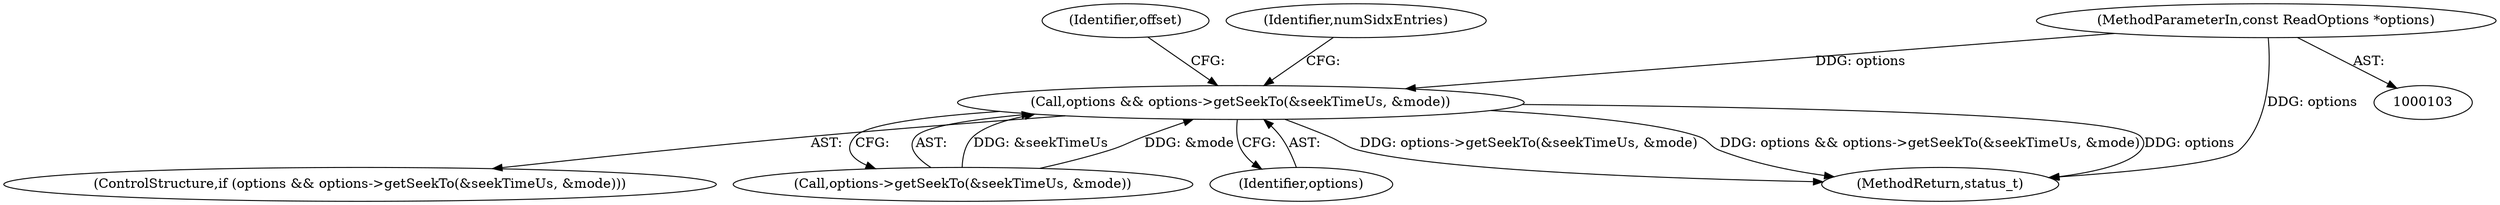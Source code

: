 digraph "0_Android_5403587a74aee2fb57076528c3927851531c8afb@pointer" {
"1000105" [label="(MethodParameterIn,const ReadOptions *options)"];
"1000123" [label="(Call,options && options->getSeekTo(&seekTimeUs, &mode))"];
"1000122" [label="(ControlStructure,if (options && options->getSeekTo(&seekTimeUs, &mode)))"];
"1000105" [label="(MethodParameterIn,const ReadOptions *options)"];
"1000125" [label="(Call,options->getSeekTo(&seekTimeUs, &mode))"];
"1000123" [label="(Call,options && options->getSeekTo(&seekTimeUs, &mode))"];
"1000124" [label="(Identifier,options)"];
"1000239" [label="(Identifier,offset)"];
"1000133" [label="(Identifier,numSidxEntries)"];
"1000912" [label="(MethodReturn,status_t)"];
"1000105" -> "1000103"  [label="AST: "];
"1000105" -> "1000912"  [label="DDG: options"];
"1000105" -> "1000123"  [label="DDG: options"];
"1000123" -> "1000122"  [label="AST: "];
"1000123" -> "1000124"  [label="CFG: "];
"1000123" -> "1000125"  [label="CFG: "];
"1000124" -> "1000123"  [label="AST: "];
"1000125" -> "1000123"  [label="AST: "];
"1000133" -> "1000123"  [label="CFG: "];
"1000239" -> "1000123"  [label="CFG: "];
"1000123" -> "1000912"  [label="DDG: options->getSeekTo(&seekTimeUs, &mode)"];
"1000123" -> "1000912"  [label="DDG: options && options->getSeekTo(&seekTimeUs, &mode)"];
"1000123" -> "1000912"  [label="DDG: options"];
"1000125" -> "1000123"  [label="DDG: &seekTimeUs"];
"1000125" -> "1000123"  [label="DDG: &mode"];
}

